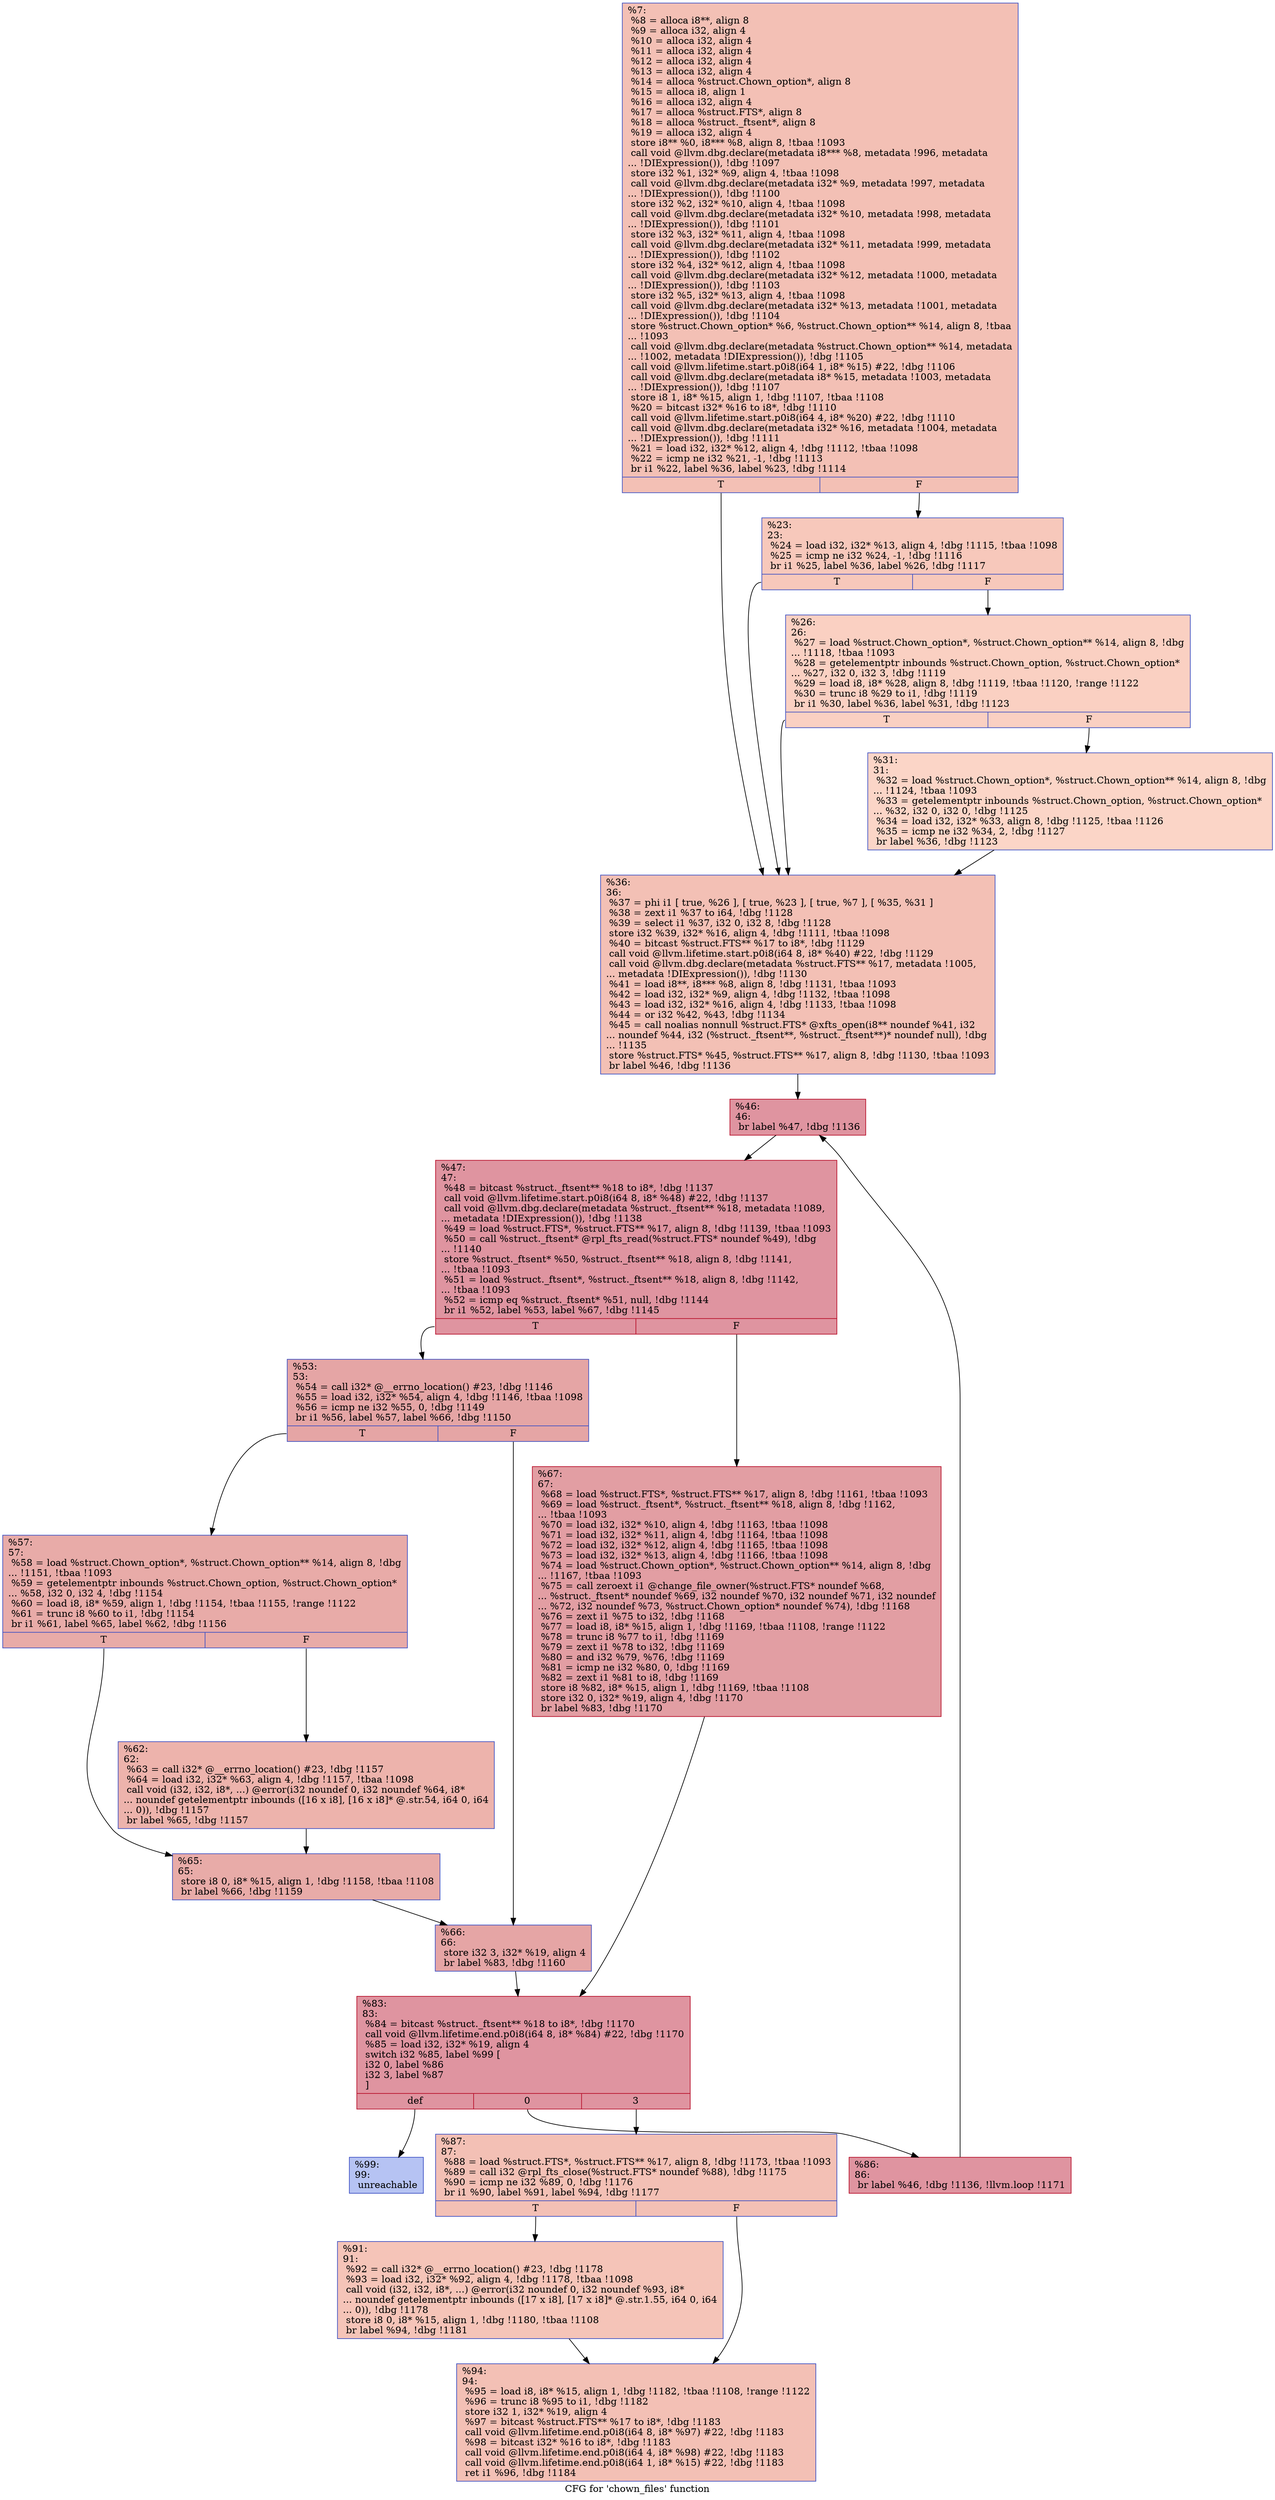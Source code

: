 digraph "CFG for 'chown_files' function" {
	label="CFG for 'chown_files' function";

	Node0x2339720 [shape=record,color="#3d50c3ff", style=filled, fillcolor="#e5705870",label="{%7:\l  %8 = alloca i8**, align 8\l  %9 = alloca i32, align 4\l  %10 = alloca i32, align 4\l  %11 = alloca i32, align 4\l  %12 = alloca i32, align 4\l  %13 = alloca i32, align 4\l  %14 = alloca %struct.Chown_option*, align 8\l  %15 = alloca i8, align 1\l  %16 = alloca i32, align 4\l  %17 = alloca %struct.FTS*, align 8\l  %18 = alloca %struct._ftsent*, align 8\l  %19 = alloca i32, align 4\l  store i8** %0, i8*** %8, align 8, !tbaa !1093\l  call void @llvm.dbg.declare(metadata i8*** %8, metadata !996, metadata\l... !DIExpression()), !dbg !1097\l  store i32 %1, i32* %9, align 4, !tbaa !1098\l  call void @llvm.dbg.declare(metadata i32* %9, metadata !997, metadata\l... !DIExpression()), !dbg !1100\l  store i32 %2, i32* %10, align 4, !tbaa !1098\l  call void @llvm.dbg.declare(metadata i32* %10, metadata !998, metadata\l... !DIExpression()), !dbg !1101\l  store i32 %3, i32* %11, align 4, !tbaa !1098\l  call void @llvm.dbg.declare(metadata i32* %11, metadata !999, metadata\l... !DIExpression()), !dbg !1102\l  store i32 %4, i32* %12, align 4, !tbaa !1098\l  call void @llvm.dbg.declare(metadata i32* %12, metadata !1000, metadata\l... !DIExpression()), !dbg !1103\l  store i32 %5, i32* %13, align 4, !tbaa !1098\l  call void @llvm.dbg.declare(metadata i32* %13, metadata !1001, metadata\l... !DIExpression()), !dbg !1104\l  store %struct.Chown_option* %6, %struct.Chown_option** %14, align 8, !tbaa\l... !1093\l  call void @llvm.dbg.declare(metadata %struct.Chown_option** %14, metadata\l... !1002, metadata !DIExpression()), !dbg !1105\l  call void @llvm.lifetime.start.p0i8(i64 1, i8* %15) #22, !dbg !1106\l  call void @llvm.dbg.declare(metadata i8* %15, metadata !1003, metadata\l... !DIExpression()), !dbg !1107\l  store i8 1, i8* %15, align 1, !dbg !1107, !tbaa !1108\l  %20 = bitcast i32* %16 to i8*, !dbg !1110\l  call void @llvm.lifetime.start.p0i8(i64 4, i8* %20) #22, !dbg !1110\l  call void @llvm.dbg.declare(metadata i32* %16, metadata !1004, metadata\l... !DIExpression()), !dbg !1111\l  %21 = load i32, i32* %12, align 4, !dbg !1112, !tbaa !1098\l  %22 = icmp ne i32 %21, -1, !dbg !1113\l  br i1 %22, label %36, label %23, !dbg !1114\l|{<s0>T|<s1>F}}"];
	Node0x2339720:s0 -> Node0x233a6d0;
	Node0x2339720:s1 -> Node0x233a5e0;
	Node0x233a5e0 [shape=record,color="#3d50c3ff", style=filled, fillcolor="#ed836670",label="{%23:\l23:                                               \l  %24 = load i32, i32* %13, align 4, !dbg !1115, !tbaa !1098\l  %25 = icmp ne i32 %24, -1, !dbg !1116\l  br i1 %25, label %36, label %26, !dbg !1117\l|{<s0>T|<s1>F}}"];
	Node0x233a5e0:s0 -> Node0x233a6d0;
	Node0x233a5e0:s1 -> Node0x233a630;
	Node0x233a630 [shape=record,color="#3d50c3ff", style=filled, fillcolor="#f3947570",label="{%26:\l26:                                               \l  %27 = load %struct.Chown_option*, %struct.Chown_option** %14, align 8, !dbg\l... !1118, !tbaa !1093\l  %28 = getelementptr inbounds %struct.Chown_option, %struct.Chown_option*\l... %27, i32 0, i32 3, !dbg !1119\l  %29 = load i8, i8* %28, align 8, !dbg !1119, !tbaa !1120, !range !1122\l  %30 = trunc i8 %29 to i1, !dbg !1119\l  br i1 %30, label %36, label %31, !dbg !1123\l|{<s0>T|<s1>F}}"];
	Node0x233a630:s0 -> Node0x233a6d0;
	Node0x233a630:s1 -> Node0x233a680;
	Node0x233a680 [shape=record,color="#3d50c3ff", style=filled, fillcolor="#f5a08170",label="{%31:\l31:                                               \l  %32 = load %struct.Chown_option*, %struct.Chown_option** %14, align 8, !dbg\l... !1124, !tbaa !1093\l  %33 = getelementptr inbounds %struct.Chown_option, %struct.Chown_option*\l... %32, i32 0, i32 0, !dbg !1125\l  %34 = load i32, i32* %33, align 8, !dbg !1125, !tbaa !1126\l  %35 = icmp ne i32 %34, 2, !dbg !1127\l  br label %36, !dbg !1123\l}"];
	Node0x233a680 -> Node0x233a6d0;
	Node0x233a6d0 [shape=record,color="#3d50c3ff", style=filled, fillcolor="#e5705870",label="{%36:\l36:                                               \l  %37 = phi i1 [ true, %26 ], [ true, %23 ], [ true, %7 ], [ %35, %31 ]\l  %38 = zext i1 %37 to i64, !dbg !1128\l  %39 = select i1 %37, i32 0, i32 8, !dbg !1128\l  store i32 %39, i32* %16, align 4, !dbg !1111, !tbaa !1098\l  %40 = bitcast %struct.FTS** %17 to i8*, !dbg !1129\l  call void @llvm.lifetime.start.p0i8(i64 8, i8* %40) #22, !dbg !1129\l  call void @llvm.dbg.declare(metadata %struct.FTS** %17, metadata !1005,\l... metadata !DIExpression()), !dbg !1130\l  %41 = load i8**, i8*** %8, align 8, !dbg !1131, !tbaa !1093\l  %42 = load i32, i32* %9, align 4, !dbg !1132, !tbaa !1098\l  %43 = load i32, i32* %16, align 4, !dbg !1133, !tbaa !1098\l  %44 = or i32 %42, %43, !dbg !1134\l  %45 = call noalias nonnull %struct.FTS* @xfts_open(i8** noundef %41, i32\l... noundef %44, i32 (%struct._ftsent**, %struct._ftsent**)* noundef null), !dbg\l... !1135\l  store %struct.FTS* %45, %struct.FTS** %17, align 8, !dbg !1130, !tbaa !1093\l  br label %46, !dbg !1136\l}"];
	Node0x233a6d0 -> Node0x233a720;
	Node0x233a720 [shape=record,color="#b70d28ff", style=filled, fillcolor="#b70d2870",label="{%46:\l46:                                               \l  br label %47, !dbg !1136\l}"];
	Node0x233a720 -> Node0x233a770;
	Node0x233a770 [shape=record,color="#b70d28ff", style=filled, fillcolor="#b70d2870",label="{%47:\l47:                                               \l  %48 = bitcast %struct._ftsent** %18 to i8*, !dbg !1137\l  call void @llvm.lifetime.start.p0i8(i64 8, i8* %48) #22, !dbg !1137\l  call void @llvm.dbg.declare(metadata %struct._ftsent** %18, metadata !1089,\l... metadata !DIExpression()), !dbg !1138\l  %49 = load %struct.FTS*, %struct.FTS** %17, align 8, !dbg !1139, !tbaa !1093\l  %50 = call %struct._ftsent* @rpl_fts_read(%struct.FTS* noundef %49), !dbg\l... !1140\l  store %struct._ftsent* %50, %struct._ftsent** %18, align 8, !dbg !1141,\l... !tbaa !1093\l  %51 = load %struct._ftsent*, %struct._ftsent** %18, align 8, !dbg !1142,\l... !tbaa !1093\l  %52 = icmp eq %struct._ftsent* %51, null, !dbg !1144\l  br i1 %52, label %53, label %67, !dbg !1145\l|{<s0>T|<s1>F}}"];
	Node0x233a770:s0 -> Node0x233a7c0;
	Node0x233a770:s1 -> Node0x233a950;
	Node0x233a7c0 [shape=record,color="#3d50c3ff", style=filled, fillcolor="#c5333470",label="{%53:\l53:                                               \l  %54 = call i32* @__errno_location() #23, !dbg !1146\l  %55 = load i32, i32* %54, align 4, !dbg !1146, !tbaa !1098\l  %56 = icmp ne i32 %55, 0, !dbg !1149\l  br i1 %56, label %57, label %66, !dbg !1150\l|{<s0>T|<s1>F}}"];
	Node0x233a7c0:s0 -> Node0x233a810;
	Node0x233a7c0:s1 -> Node0x233a900;
	Node0x233a810 [shape=record,color="#3d50c3ff", style=filled, fillcolor="#cc403a70",label="{%57:\l57:                                               \l  %58 = load %struct.Chown_option*, %struct.Chown_option** %14, align 8, !dbg\l... !1151, !tbaa !1093\l  %59 = getelementptr inbounds %struct.Chown_option, %struct.Chown_option*\l... %58, i32 0, i32 4, !dbg !1154\l  %60 = load i8, i8* %59, align 1, !dbg !1154, !tbaa !1155, !range !1122\l  %61 = trunc i8 %60 to i1, !dbg !1154\l  br i1 %61, label %65, label %62, !dbg !1156\l|{<s0>T|<s1>F}}"];
	Node0x233a810:s0 -> Node0x233a8b0;
	Node0x233a810:s1 -> Node0x233a860;
	Node0x233a860 [shape=record,color="#3d50c3ff", style=filled, fillcolor="#d6524470",label="{%62:\l62:                                               \l  %63 = call i32* @__errno_location() #23, !dbg !1157\l  %64 = load i32, i32* %63, align 4, !dbg !1157, !tbaa !1098\l  call void (i32, i32, i8*, ...) @error(i32 noundef 0, i32 noundef %64, i8*\l... noundef getelementptr inbounds ([16 x i8], [16 x i8]* @.str.54, i64 0, i64\l... 0)), !dbg !1157\l  br label %65, !dbg !1157\l}"];
	Node0x233a860 -> Node0x233a8b0;
	Node0x233a8b0 [shape=record,color="#3d50c3ff", style=filled, fillcolor="#cc403a70",label="{%65:\l65:                                               \l  store i8 0, i8* %15, align 1, !dbg !1158, !tbaa !1108\l  br label %66, !dbg !1159\l}"];
	Node0x233a8b0 -> Node0x233a900;
	Node0x233a900 [shape=record,color="#3d50c3ff", style=filled, fillcolor="#c5333470",label="{%66:\l66:                                               \l  store i32 3, i32* %19, align 4\l  br label %83, !dbg !1160\l}"];
	Node0x233a900 -> Node0x233a9a0;
	Node0x233a950 [shape=record,color="#b70d28ff", style=filled, fillcolor="#be242e70",label="{%67:\l67:                                               \l  %68 = load %struct.FTS*, %struct.FTS** %17, align 8, !dbg !1161, !tbaa !1093\l  %69 = load %struct._ftsent*, %struct._ftsent** %18, align 8, !dbg !1162,\l... !tbaa !1093\l  %70 = load i32, i32* %10, align 4, !dbg !1163, !tbaa !1098\l  %71 = load i32, i32* %11, align 4, !dbg !1164, !tbaa !1098\l  %72 = load i32, i32* %12, align 4, !dbg !1165, !tbaa !1098\l  %73 = load i32, i32* %13, align 4, !dbg !1166, !tbaa !1098\l  %74 = load %struct.Chown_option*, %struct.Chown_option** %14, align 8, !dbg\l... !1167, !tbaa !1093\l  %75 = call zeroext i1 @change_file_owner(%struct.FTS* noundef %68,\l... %struct._ftsent* noundef %69, i32 noundef %70, i32 noundef %71, i32 noundef\l... %72, i32 noundef %73, %struct.Chown_option* noundef %74), !dbg !1168\l  %76 = zext i1 %75 to i32, !dbg !1168\l  %77 = load i8, i8* %15, align 1, !dbg !1169, !tbaa !1108, !range !1122\l  %78 = trunc i8 %77 to i1, !dbg !1169\l  %79 = zext i1 %78 to i32, !dbg !1169\l  %80 = and i32 %79, %76, !dbg !1169\l  %81 = icmp ne i32 %80, 0, !dbg !1169\l  %82 = zext i1 %81 to i8, !dbg !1169\l  store i8 %82, i8* %15, align 1, !dbg !1169, !tbaa !1108\l  store i32 0, i32* %19, align 4, !dbg !1170\l  br label %83, !dbg !1170\l}"];
	Node0x233a950 -> Node0x233a9a0;
	Node0x233a9a0 [shape=record,color="#b70d28ff", style=filled, fillcolor="#b70d2870",label="{%83:\l83:                                               \l  %84 = bitcast %struct._ftsent** %18 to i8*, !dbg !1170\l  call void @llvm.lifetime.end.p0i8(i64 8, i8* %84) #22, !dbg !1170\l  %85 = load i32, i32* %19, align 4\l  switch i32 %85, label %99 [\l    i32 0, label %86\l    i32 3, label %87\l  ]\l|{<s0>def|<s1>0|<s2>3}}"];
	Node0x233a9a0:s0 -> Node0x233ab30;
	Node0x233a9a0:s1 -> Node0x233a9f0;
	Node0x233a9a0:s2 -> Node0x233aa40;
	Node0x233a9f0 [shape=record,color="#b70d28ff", style=filled, fillcolor="#b70d2870",label="{%86:\l86:                                               \l  br label %46, !dbg !1136, !llvm.loop !1171\l}"];
	Node0x233a9f0 -> Node0x233a720;
	Node0x233aa40 [shape=record,color="#3d50c3ff", style=filled, fillcolor="#e5705870",label="{%87:\l87:                                               \l  %88 = load %struct.FTS*, %struct.FTS** %17, align 8, !dbg !1173, !tbaa !1093\l  %89 = call i32 @rpl_fts_close(%struct.FTS* noundef %88), !dbg !1175\l  %90 = icmp ne i32 %89, 0, !dbg !1176\l  br i1 %90, label %91, label %94, !dbg !1177\l|{<s0>T|<s1>F}}"];
	Node0x233aa40:s0 -> Node0x233aa90;
	Node0x233aa40:s1 -> Node0x233aae0;
	Node0x233aa90 [shape=record,color="#3d50c3ff", style=filled, fillcolor="#e97a5f70",label="{%91:\l91:                                               \l  %92 = call i32* @__errno_location() #23, !dbg !1178\l  %93 = load i32, i32* %92, align 4, !dbg !1178, !tbaa !1098\l  call void (i32, i32, i8*, ...) @error(i32 noundef 0, i32 noundef %93, i8*\l... noundef getelementptr inbounds ([17 x i8], [17 x i8]* @.str.1.55, i64 0, i64\l... 0)), !dbg !1178\l  store i8 0, i8* %15, align 1, !dbg !1180, !tbaa !1108\l  br label %94, !dbg !1181\l}"];
	Node0x233aa90 -> Node0x233aae0;
	Node0x233aae0 [shape=record,color="#3d50c3ff", style=filled, fillcolor="#e5705870",label="{%94:\l94:                                               \l  %95 = load i8, i8* %15, align 1, !dbg !1182, !tbaa !1108, !range !1122\l  %96 = trunc i8 %95 to i1, !dbg !1182\l  store i32 1, i32* %19, align 4\l  %97 = bitcast %struct.FTS** %17 to i8*, !dbg !1183\l  call void @llvm.lifetime.end.p0i8(i64 8, i8* %97) #22, !dbg !1183\l  %98 = bitcast i32* %16 to i8*, !dbg !1183\l  call void @llvm.lifetime.end.p0i8(i64 4, i8* %98) #22, !dbg !1183\l  call void @llvm.lifetime.end.p0i8(i64 1, i8* %15) #22, !dbg !1183\l  ret i1 %96, !dbg !1184\l}"];
	Node0x233ab30 [shape=record,color="#3d50c3ff", style=filled, fillcolor="#5977e370",label="{%99:\l99:                                               \l  unreachable\l}"];
}
